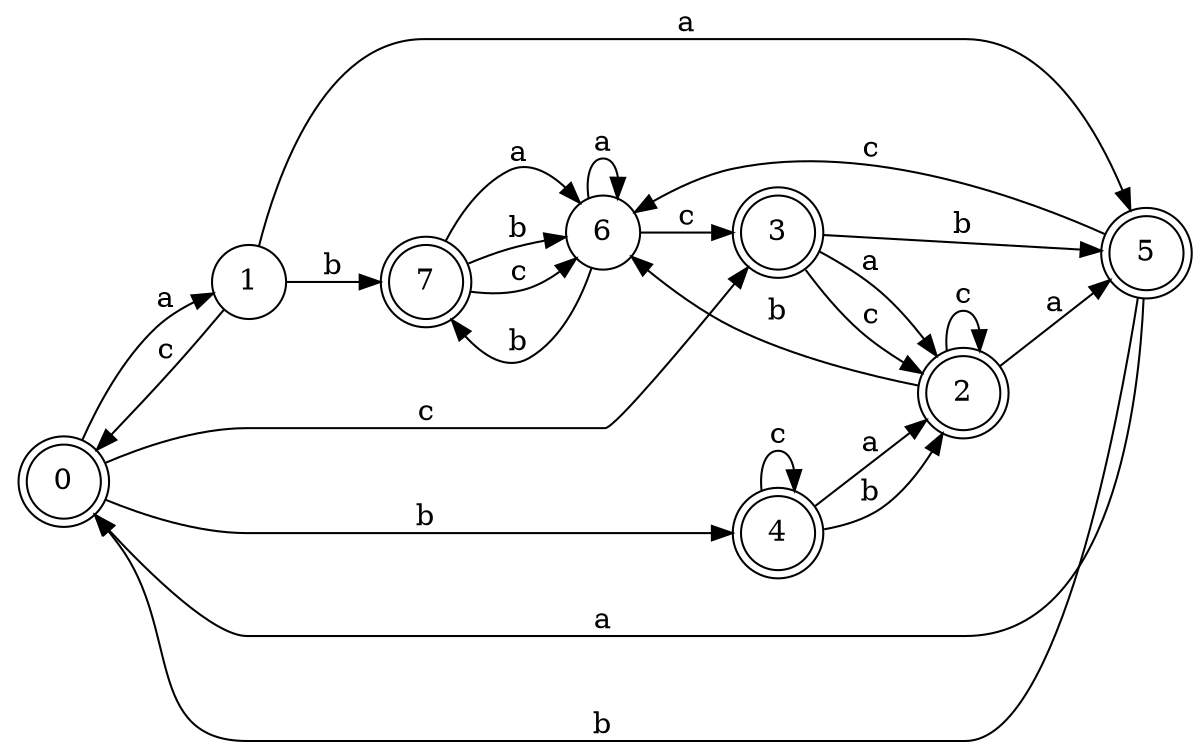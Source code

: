 digraph n7_10 {
__start0 [label="" shape="none"];

rankdir=LR;
size="8,5";

s0 [style="rounded,filled", color="black", fillcolor="white" shape="doublecircle", label="0"];
s1 [style="filled", color="black", fillcolor="white" shape="circle", label="1"];
s2 [style="rounded,filled", color="black", fillcolor="white" shape="doublecircle", label="2"];
s3 [style="rounded,filled", color="black", fillcolor="white" shape="doublecircle", label="3"];
s4 [style="rounded,filled", color="black", fillcolor="white" shape="doublecircle", label="4"];
s5 [style="rounded,filled", color="black", fillcolor="white" shape="doublecircle", label="5"];
s6 [style="filled", color="black", fillcolor="white" shape="circle", label="6"];
s7 [style="rounded,filled", color="black", fillcolor="white" shape="doublecircle", label="7"];
s0 -> s1 [label="a"];
s0 -> s4 [label="b"];
s0 -> s3 [label="c"];
s1 -> s5 [label="a"];
s1 -> s7 [label="b"];
s1 -> s0 [label="c"];
s2 -> s5 [label="a"];
s2 -> s6 [label="b"];
s2 -> s2 [label="c"];
s3 -> s2 [label="a"];
s3 -> s5 [label="b"];
s3 -> s2 [label="c"];
s4 -> s2 [label="a"];
s4 -> s2 [label="b"];
s4 -> s4 [label="c"];
s5 -> s0 [label="a"];
s5 -> s0 [label="b"];
s5 -> s6 [label="c"];
s6 -> s6 [label="a"];
s6 -> s7 [label="b"];
s6 -> s3 [label="c"];
s7 -> s6 [label="a"];
s7 -> s6 [label="b"];
s7 -> s6 [label="c"];

}